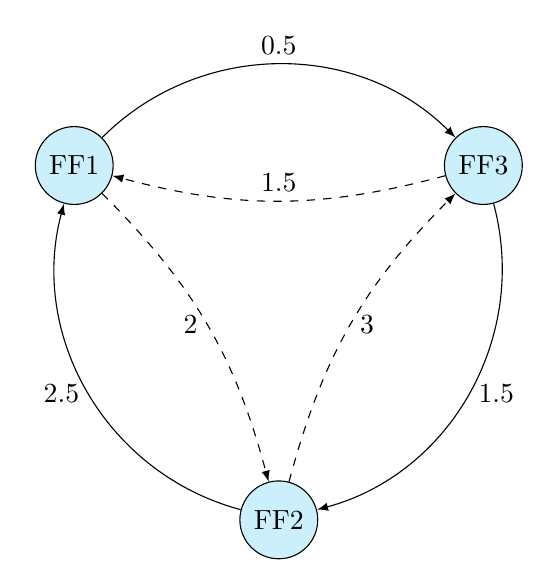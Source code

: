 \begin{tikzpicture}[scale=1.5]
\def \radius {2cm}

\node[draw, circle, fill=cyan!20] at ({30}:\radius) (n1) {FF3};
\node[draw, circle, fill=cyan!20] at ({150}:\radius) (n2) {FF1};
\node[draw, circle, fill=cyan!20] at ({270}:\radius) (n3) {FF2};

\path[->, >=latex] (n2) edge [bend left=45] node[above]{0.5} (n1);
\path[->, >=latex] (n3) edge [bend left=45] node[left]{2.5} (n2);
\path[->, >=latex] (n1) edge [bend left=45] node[right]{1.5} (n3);

\path[dashed, ->, >=latex] (n1) edge [bend left=15] node[above]{1.5} (n2);
\path[dashed, ->, >=latex] (n2) edge [bend left=15] node[left]{2} (n3);
\path[dashed, ->, >=latex] (n3) edge [bend left=15] node[right]{3} (n1);

\end{tikzpicture}

